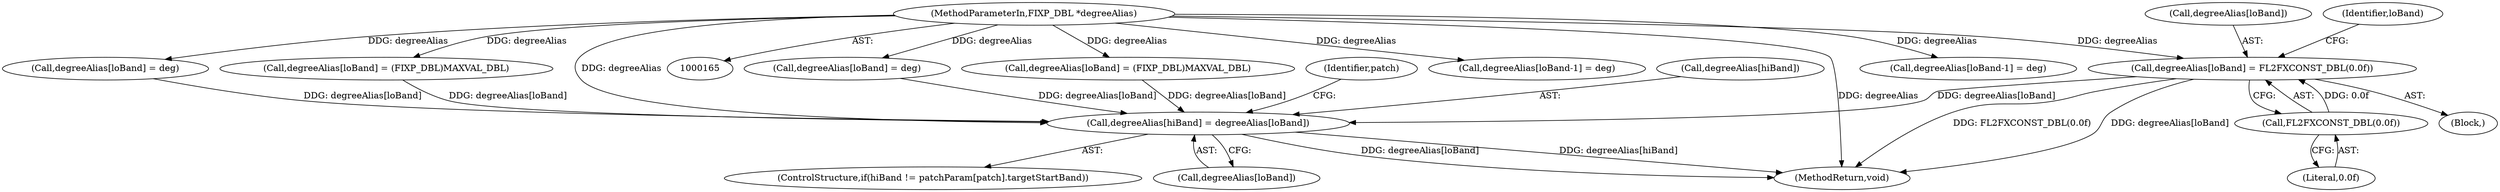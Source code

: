 digraph "0_Android_8e3be529372892e20ccf196809bc73276c822189@array" {
"1001488" [label="(Call,degreeAlias[loBand] = FL2FXCONST_DBL(0.0f))"];
"1001492" [label="(Call,FL2FXCONST_DBL(0.0f))"];
"1000169" [label="(MethodParameterIn,FIXP_DBL *degreeAlias)"];
"1001992" [label="(Call,degreeAlias[hiBand] = degreeAlias[loBand])"];
"1001993" [label="(Call,degreeAlias[hiBand])"];
"1002000" [label="(Identifier,patch)"];
"1001539" [label="(Call,degreeAlias[loBand] = deg)"];
"1001575" [label="(Call,degreeAlias[loBand-1] = deg)"];
"1001562" [label="(Call,degreeAlias[loBand] = (FIXP_DBL)MAXVAL_DBL)"];
"1001984" [label="(ControlStructure,if(hiBand != patchParam[patch].targetStartBand))"];
"1001589" [label="(Call,degreeAlias[loBand] = deg)"];
"1001489" [label="(Call,degreeAlias[loBand])"];
"1001996" [label="(Call,degreeAlias[loBand])"];
"1001478" [label="(Block,)"];
"1001525" [label="(Call,degreeAlias[loBand-1] = deg)"];
"1001492" [label="(Call,FL2FXCONST_DBL(0.0f))"];
"1001488" [label="(Call,degreeAlias[loBand] = FL2FXCONST_DBL(0.0f))"];
"1002027" [label="(MethodReturn,void)"];
"1001992" [label="(Call,degreeAlias[hiBand] = degreeAlias[loBand])"];
"1001493" [label="(Literal,0.0f)"];
"1001512" [label="(Call,degreeAlias[loBand] = (FIXP_DBL)MAXVAL_DBL)"];
"1000169" [label="(MethodParameterIn,FIXP_DBL *degreeAlias)"];
"1001498" [label="(Identifier,loBand)"];
"1001488" -> "1001478"  [label="AST: "];
"1001488" -> "1001492"  [label="CFG: "];
"1001489" -> "1001488"  [label="AST: "];
"1001492" -> "1001488"  [label="AST: "];
"1001498" -> "1001488"  [label="CFG: "];
"1001488" -> "1002027"  [label="DDG: FL2FXCONST_DBL(0.0f)"];
"1001488" -> "1002027"  [label="DDG: degreeAlias[loBand]"];
"1001492" -> "1001488"  [label="DDG: 0.0f"];
"1000169" -> "1001488"  [label="DDG: degreeAlias"];
"1001488" -> "1001992"  [label="DDG: degreeAlias[loBand]"];
"1001492" -> "1001493"  [label="CFG: "];
"1001493" -> "1001492"  [label="AST: "];
"1000169" -> "1000165"  [label="AST: "];
"1000169" -> "1002027"  [label="DDG: degreeAlias"];
"1000169" -> "1001512"  [label="DDG: degreeAlias"];
"1000169" -> "1001525"  [label="DDG: degreeAlias"];
"1000169" -> "1001539"  [label="DDG: degreeAlias"];
"1000169" -> "1001562"  [label="DDG: degreeAlias"];
"1000169" -> "1001575"  [label="DDG: degreeAlias"];
"1000169" -> "1001589"  [label="DDG: degreeAlias"];
"1000169" -> "1001992"  [label="DDG: degreeAlias"];
"1001992" -> "1001984"  [label="AST: "];
"1001992" -> "1001996"  [label="CFG: "];
"1001993" -> "1001992"  [label="AST: "];
"1001996" -> "1001992"  [label="AST: "];
"1002000" -> "1001992"  [label="CFG: "];
"1001992" -> "1002027"  [label="DDG: degreeAlias[hiBand]"];
"1001992" -> "1002027"  [label="DDG: degreeAlias[loBand]"];
"1001512" -> "1001992"  [label="DDG: degreeAlias[loBand]"];
"1001562" -> "1001992"  [label="DDG: degreeAlias[loBand]"];
"1001589" -> "1001992"  [label="DDG: degreeAlias[loBand]"];
"1001539" -> "1001992"  [label="DDG: degreeAlias[loBand]"];
}
